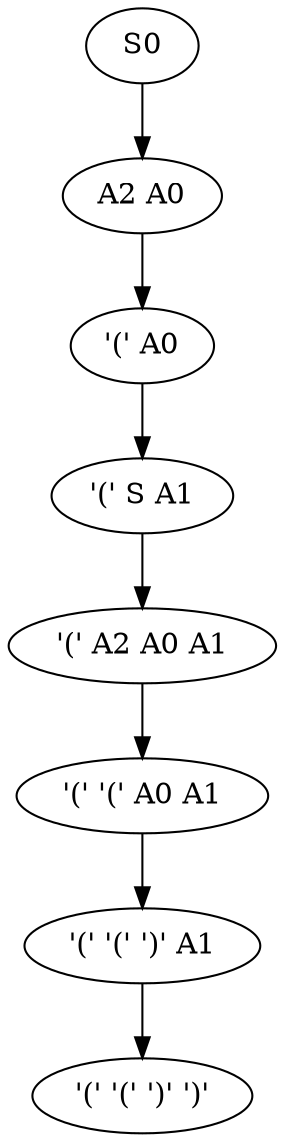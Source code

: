 digraph {
"S0" -> "A2 A0";
"A2 A0" -> "'(' A0";
"'(' A0" -> "'(' S A1";
"'(' S A1" -> "'(' A2 A0 A1";
"'(' A2 A0 A1" -> "'(' '(' A0 A1";
"'(' '(' A0 A1" -> "'(' '(' ')' A1";
"'(' '(' ')' A1" -> "'(' '(' ')' ')'";
}